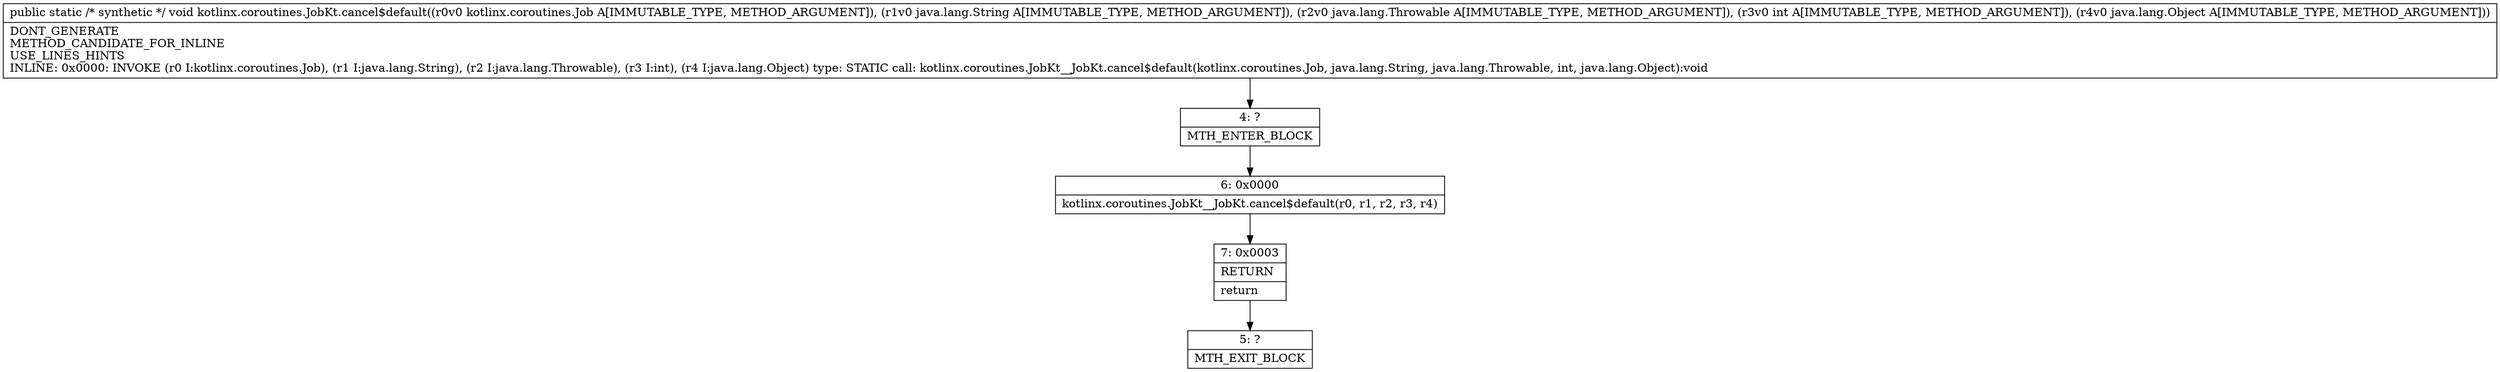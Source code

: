 digraph "CFG forkotlinx.coroutines.JobKt.cancel$default(Lkotlinx\/coroutines\/Job;Ljava\/lang\/String;Ljava\/lang\/Throwable;ILjava\/lang\/Object;)V" {
Node_4 [shape=record,label="{4\:\ ?|MTH_ENTER_BLOCK\l}"];
Node_6 [shape=record,label="{6\:\ 0x0000|kotlinx.coroutines.JobKt__JobKt.cancel$default(r0, r1, r2, r3, r4)\l}"];
Node_7 [shape=record,label="{7\:\ 0x0003|RETURN\l|return\l}"];
Node_5 [shape=record,label="{5\:\ ?|MTH_EXIT_BLOCK\l}"];
MethodNode[shape=record,label="{public static \/* synthetic *\/ void kotlinx.coroutines.JobKt.cancel$default((r0v0 kotlinx.coroutines.Job A[IMMUTABLE_TYPE, METHOD_ARGUMENT]), (r1v0 java.lang.String A[IMMUTABLE_TYPE, METHOD_ARGUMENT]), (r2v0 java.lang.Throwable A[IMMUTABLE_TYPE, METHOD_ARGUMENT]), (r3v0 int A[IMMUTABLE_TYPE, METHOD_ARGUMENT]), (r4v0 java.lang.Object A[IMMUTABLE_TYPE, METHOD_ARGUMENT]))  | DONT_GENERATE\lMETHOD_CANDIDATE_FOR_INLINE\lUSE_LINES_HINTS\lINLINE: 0x0000: INVOKE  (r0 I:kotlinx.coroutines.Job), (r1 I:java.lang.String), (r2 I:java.lang.Throwable), (r3 I:int), (r4 I:java.lang.Object) type: STATIC call: kotlinx.coroutines.JobKt__JobKt.cancel$default(kotlinx.coroutines.Job, java.lang.String, java.lang.Throwable, int, java.lang.Object):void\l}"];
MethodNode -> Node_4;Node_4 -> Node_6;
Node_6 -> Node_7;
Node_7 -> Node_5;
}

